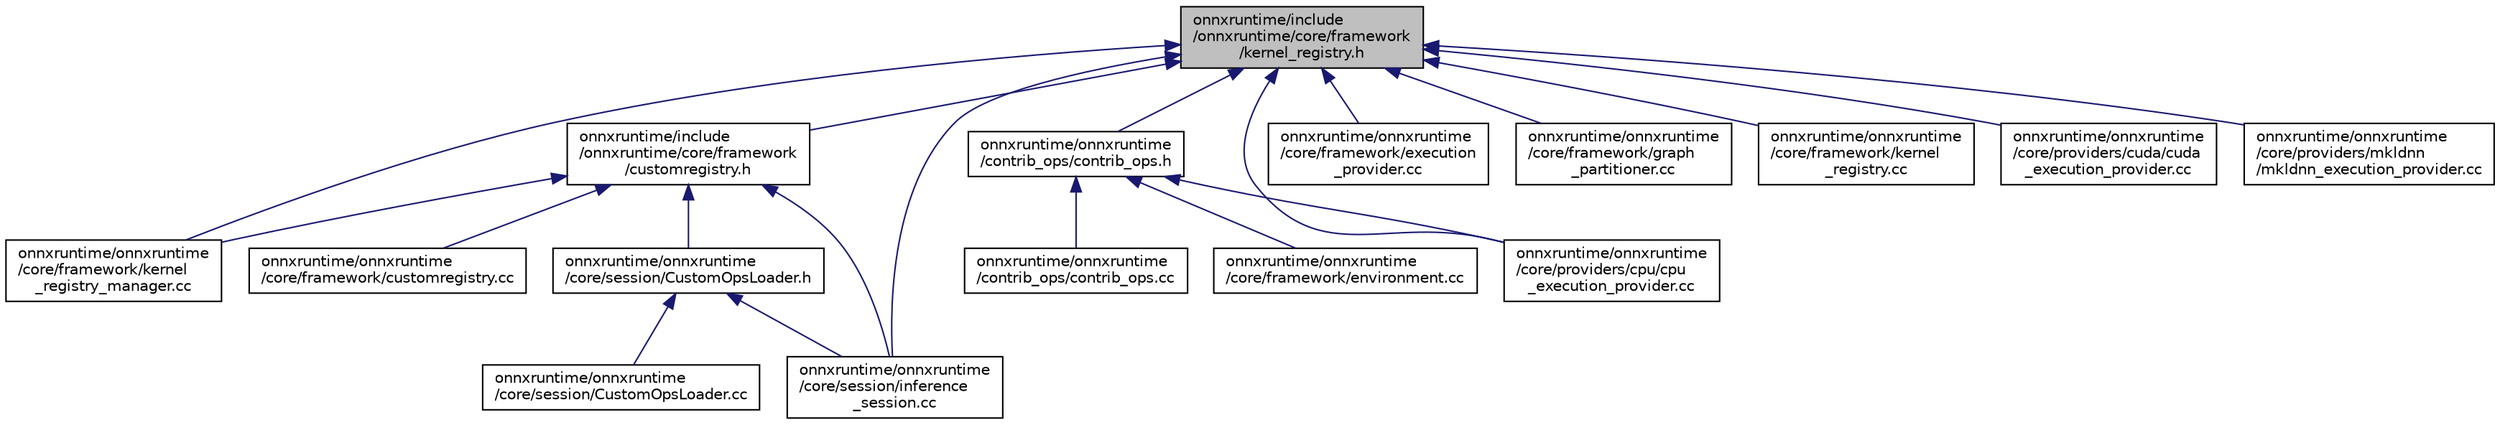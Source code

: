 digraph "onnxruntime/include/onnxruntime/core/framework/kernel_registry.h"
{
  edge [fontname="Helvetica",fontsize="10",labelfontname="Helvetica",labelfontsize="10"];
  node [fontname="Helvetica",fontsize="10",shape=record];
  Node67 [label="onnxruntime/include\l/onnxruntime/core/framework\l/kernel_registry.h",height=0.2,width=0.4,color="black", fillcolor="grey75", style="filled", fontcolor="black"];
  Node67 -> Node68 [dir="back",color="midnightblue",fontsize="10",style="solid"];
  Node68 [label="onnxruntime/include\l/onnxruntime/core/framework\l/customregistry.h",height=0.2,width=0.4,color="black", fillcolor="white", style="filled",URL="$customregistry_8h.html"];
  Node68 -> Node69 [dir="back",color="midnightblue",fontsize="10",style="solid"];
  Node69 [label="onnxruntime/onnxruntime\l/core/framework/customregistry.cc",height=0.2,width=0.4,color="black", fillcolor="white", style="filled",URL="$customregistry_8cc.html"];
  Node68 -> Node70 [dir="back",color="midnightblue",fontsize="10",style="solid"];
  Node70 [label="onnxruntime/onnxruntime\l/core/framework/kernel\l_registry_manager.cc",height=0.2,width=0.4,color="black", fillcolor="white", style="filled",URL="$kernel__registry__manager_8cc.html"];
  Node68 -> Node71 [dir="back",color="midnightblue",fontsize="10",style="solid"];
  Node71 [label="onnxruntime/onnxruntime\l/core/session/CustomOpsLoader.h",height=0.2,width=0.4,color="black", fillcolor="white", style="filled",URL="$CustomOpsLoader_8h.html"];
  Node71 -> Node72 [dir="back",color="midnightblue",fontsize="10",style="solid"];
  Node72 [label="onnxruntime/onnxruntime\l/core/session/CustomOpsLoader.cc",height=0.2,width=0.4,color="black", fillcolor="white", style="filled",URL="$CustomOpsLoader_8cc.html"];
  Node71 -> Node73 [dir="back",color="midnightblue",fontsize="10",style="solid"];
  Node73 [label="onnxruntime/onnxruntime\l/core/session/inference\l_session.cc",height=0.2,width=0.4,color="black", fillcolor="white", style="filled",URL="$inference__session_8cc.html"];
  Node68 -> Node73 [dir="back",color="midnightblue",fontsize="10",style="solid"];
  Node67 -> Node74 [dir="back",color="midnightblue",fontsize="10",style="solid"];
  Node74 [label="onnxruntime/onnxruntime\l/contrib_ops/contrib_ops.h",height=0.2,width=0.4,color="black", fillcolor="white", style="filled",URL="$contrib__ops_8h.html"];
  Node74 -> Node75 [dir="back",color="midnightblue",fontsize="10",style="solid"];
  Node75 [label="onnxruntime/onnxruntime\l/contrib_ops/contrib_ops.cc",height=0.2,width=0.4,color="black", fillcolor="white", style="filled",URL="$contrib__ops_8cc.html"];
  Node74 -> Node76 [dir="back",color="midnightblue",fontsize="10",style="solid"];
  Node76 [label="onnxruntime/onnxruntime\l/core/framework/environment.cc",height=0.2,width=0.4,color="black", fillcolor="white", style="filled",URL="$environment_8cc.html"];
  Node74 -> Node77 [dir="back",color="midnightblue",fontsize="10",style="solid"];
  Node77 [label="onnxruntime/onnxruntime\l/core/providers/cpu/cpu\l_execution_provider.cc",height=0.2,width=0.4,color="black", fillcolor="white", style="filled",URL="$cpu__execution__provider_8cc.html"];
  Node67 -> Node78 [dir="back",color="midnightblue",fontsize="10",style="solid"];
  Node78 [label="onnxruntime/onnxruntime\l/core/framework/execution\l_provider.cc",height=0.2,width=0.4,color="black", fillcolor="white", style="filled",URL="$execution__provider_8cc.html"];
  Node67 -> Node79 [dir="back",color="midnightblue",fontsize="10",style="solid"];
  Node79 [label="onnxruntime/onnxruntime\l/core/framework/graph\l_partitioner.cc",height=0.2,width=0.4,color="black", fillcolor="white", style="filled",URL="$graph__partitioner_8cc.html"];
  Node67 -> Node80 [dir="back",color="midnightblue",fontsize="10",style="solid"];
  Node80 [label="onnxruntime/onnxruntime\l/core/framework/kernel\l_registry.cc",height=0.2,width=0.4,color="black", fillcolor="white", style="filled",URL="$kernel__registry_8cc.html"];
  Node67 -> Node70 [dir="back",color="midnightblue",fontsize="10",style="solid"];
  Node67 -> Node77 [dir="back",color="midnightblue",fontsize="10",style="solid"];
  Node67 -> Node81 [dir="back",color="midnightblue",fontsize="10",style="solid"];
  Node81 [label="onnxruntime/onnxruntime\l/core/providers/cuda/cuda\l_execution_provider.cc",height=0.2,width=0.4,color="black", fillcolor="white", style="filled",URL="$cuda__execution__provider_8cc.html"];
  Node67 -> Node82 [dir="back",color="midnightblue",fontsize="10",style="solid"];
  Node82 [label="onnxruntime/onnxruntime\l/core/providers/mkldnn\l/mkldnn_execution_provider.cc",height=0.2,width=0.4,color="black", fillcolor="white", style="filled",URL="$mkldnn__execution__provider_8cc.html"];
  Node67 -> Node73 [dir="back",color="midnightblue",fontsize="10",style="solid"];
}
